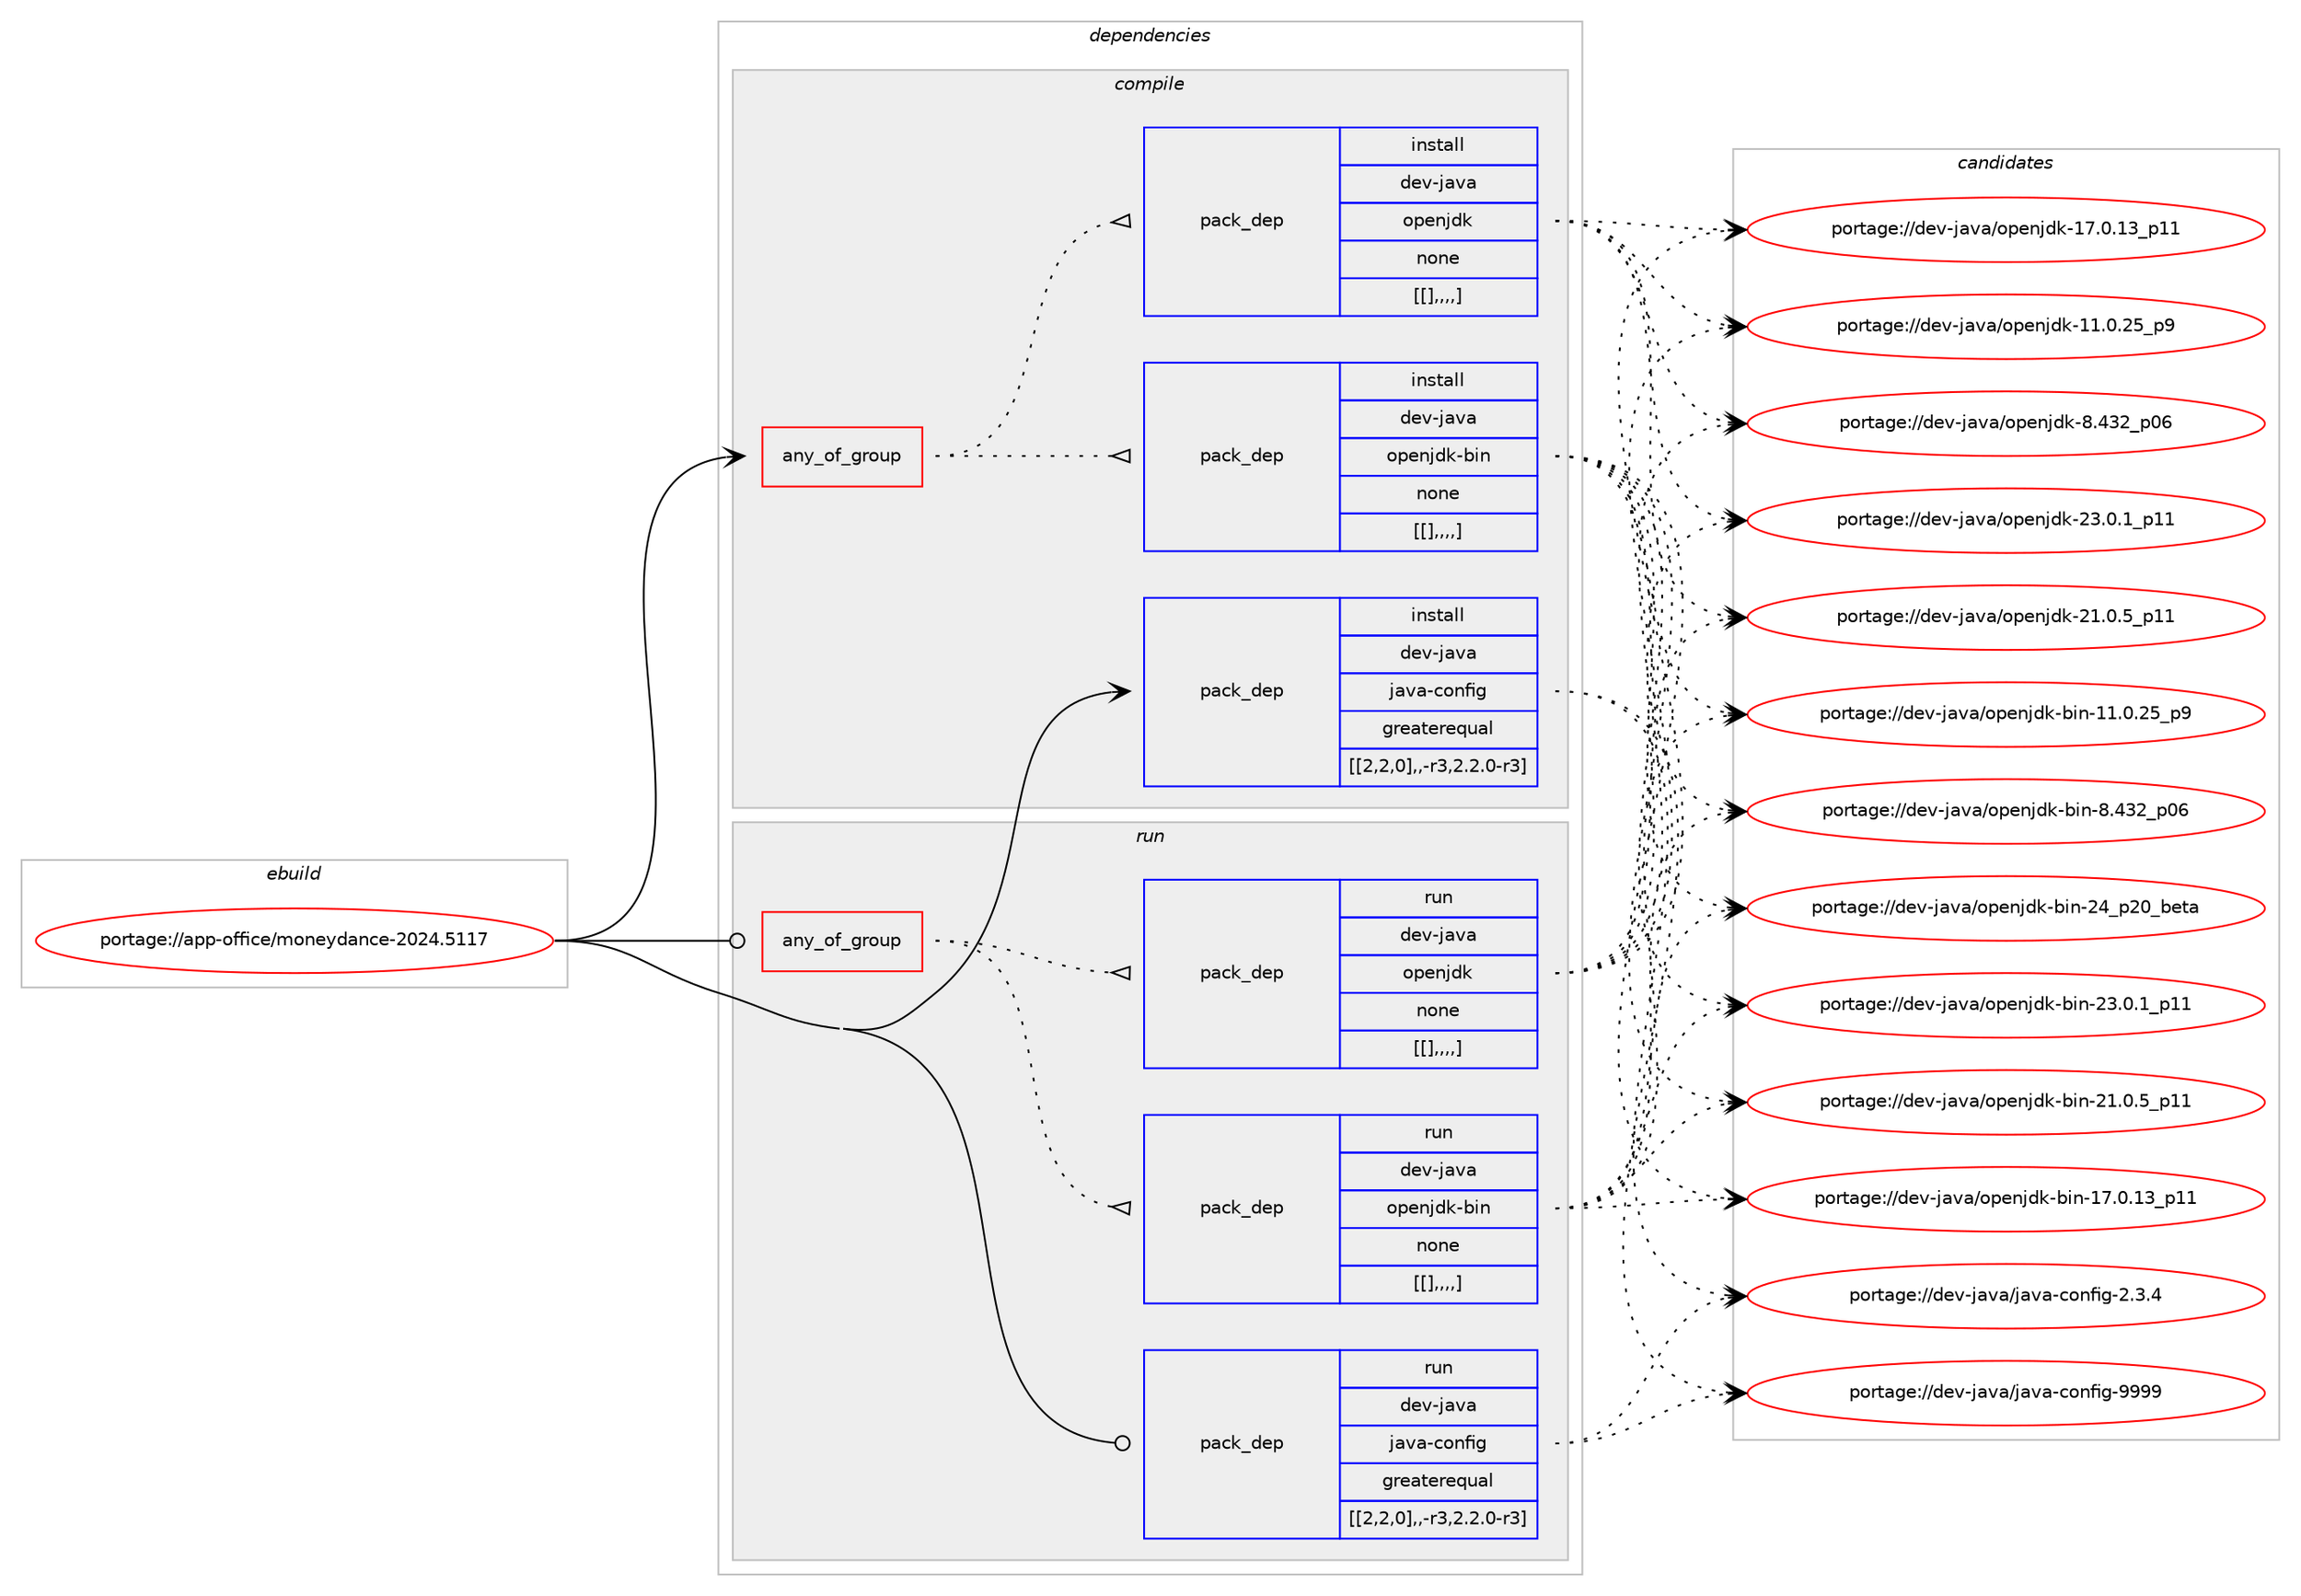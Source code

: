 digraph prolog {

# *************
# Graph options
# *************

newrank=true;
concentrate=true;
compound=true;
graph [rankdir=LR,fontname=Helvetica,fontsize=10,ranksep=1.5];#, ranksep=2.5, nodesep=0.2];
edge  [arrowhead=vee];
node  [fontname=Helvetica,fontsize=10];

# **********
# The ebuild
# **********

subgraph cluster_leftcol {
color=gray;
label=<<i>ebuild</i>>;
id [label="portage://app-office/moneydance-2024.5117", color=red, width=4, href="../app-office/moneydance-2024.5117.svg"];
}

# ****************
# The dependencies
# ****************

subgraph cluster_midcol {
color=gray;
label=<<i>dependencies</i>>;
subgraph cluster_compile {
fillcolor="#eeeeee";
style=filled;
label=<<i>compile</i>>;
subgraph any420 {
dependency49771 [label=<<TABLE BORDER="0" CELLBORDER="1" CELLSPACING="0" CELLPADDING="4"><TR><TD CELLPADDING="10">any_of_group</TD></TR></TABLE>>, shape=none, color=red];subgraph pack34563 {
dependency49796 [label=<<TABLE BORDER="0" CELLBORDER="1" CELLSPACING="0" CELLPADDING="4" WIDTH="220"><TR><TD ROWSPAN="6" CELLPADDING="30">pack_dep</TD></TR><TR><TD WIDTH="110">install</TD></TR><TR><TD>dev-java</TD></TR><TR><TD>openjdk-bin</TD></TR><TR><TD>none</TD></TR><TR><TD>[[],,,,]</TD></TR></TABLE>>, shape=none, color=blue];
}
dependency49771:e -> dependency49796:w [weight=20,style="dotted",arrowhead="oinv"];
subgraph pack34582 {
dependency49827 [label=<<TABLE BORDER="0" CELLBORDER="1" CELLSPACING="0" CELLPADDING="4" WIDTH="220"><TR><TD ROWSPAN="6" CELLPADDING="30">pack_dep</TD></TR><TR><TD WIDTH="110">install</TD></TR><TR><TD>dev-java</TD></TR><TR><TD>openjdk</TD></TR><TR><TD>none</TD></TR><TR><TD>[[],,,,]</TD></TR></TABLE>>, shape=none, color=blue];
}
dependency49771:e -> dependency49827:w [weight=20,style="dotted",arrowhead="oinv"];
}
id:e -> dependency49771:w [weight=20,style="solid",arrowhead="vee"];
subgraph pack34586 {
dependency49846 [label=<<TABLE BORDER="0" CELLBORDER="1" CELLSPACING="0" CELLPADDING="4" WIDTH="220"><TR><TD ROWSPAN="6" CELLPADDING="30">pack_dep</TD></TR><TR><TD WIDTH="110">install</TD></TR><TR><TD>dev-java</TD></TR><TR><TD>java-config</TD></TR><TR><TD>greaterequal</TD></TR><TR><TD>[[2,2,0],,-r3,2.2.0-r3]</TD></TR></TABLE>>, shape=none, color=blue];
}
id:e -> dependency49846:w [weight=20,style="solid",arrowhead="vee"];
}
subgraph cluster_compileandrun {
fillcolor="#eeeeee";
style=filled;
label=<<i>compile and run</i>>;
}
subgraph cluster_run {
fillcolor="#eeeeee";
style=filled;
label=<<i>run</i>>;
subgraph any422 {
dependency49986 [label=<<TABLE BORDER="0" CELLBORDER="1" CELLSPACING="0" CELLPADDING="4"><TR><TD CELLPADDING="10">any_of_group</TD></TR></TABLE>>, shape=none, color=red];subgraph pack34753 {
dependency50083 [label=<<TABLE BORDER="0" CELLBORDER="1" CELLSPACING="0" CELLPADDING="4" WIDTH="220"><TR><TD ROWSPAN="6" CELLPADDING="30">pack_dep</TD></TR><TR><TD WIDTH="110">run</TD></TR><TR><TD>dev-java</TD></TR><TR><TD>openjdk-bin</TD></TR><TR><TD>none</TD></TR><TR><TD>[[],,,,]</TD></TR></TABLE>>, shape=none, color=blue];
}
dependency49986:e -> dependency50083:w [weight=20,style="dotted",arrowhead="oinv"];
subgraph pack34786 {
dependency50141 [label=<<TABLE BORDER="0" CELLBORDER="1" CELLSPACING="0" CELLPADDING="4" WIDTH="220"><TR><TD ROWSPAN="6" CELLPADDING="30">pack_dep</TD></TR><TR><TD WIDTH="110">run</TD></TR><TR><TD>dev-java</TD></TR><TR><TD>openjdk</TD></TR><TR><TD>none</TD></TR><TR><TD>[[],,,,]</TD></TR></TABLE>>, shape=none, color=blue];
}
dependency49986:e -> dependency50141:w [weight=20,style="dotted",arrowhead="oinv"];
}
id:e -> dependency49986:w [weight=20,style="solid",arrowhead="odot"];
subgraph pack34833 {
dependency50168 [label=<<TABLE BORDER="0" CELLBORDER="1" CELLSPACING="0" CELLPADDING="4" WIDTH="220"><TR><TD ROWSPAN="6" CELLPADDING="30">pack_dep</TD></TR><TR><TD WIDTH="110">run</TD></TR><TR><TD>dev-java</TD></TR><TR><TD>java-config</TD></TR><TR><TD>greaterequal</TD></TR><TR><TD>[[2,2,0],,-r3,2.2.0-r3]</TD></TR></TABLE>>, shape=none, color=blue];
}
id:e -> dependency50168:w [weight=20,style="solid",arrowhead="odot"];
}
}

# **************
# The candidates
# **************

subgraph cluster_choices {
rank=same;
color=gray;
label=<<i>candidates</i>>;

subgraph choice33684 {
color=black;
nodesep=1;
choice100101118451069711897471111121011101061001074598105110455052951125048959810111697 [label="portage://dev-java/openjdk-bin-24_p20_beta", color=red, width=4,href="../dev-java/openjdk-bin-24_p20_beta.svg"];
choice10010111845106971189747111112101110106100107459810511045505146484649951124949 [label="portage://dev-java/openjdk-bin-23.0.1_p11", color=red, width=4,href="../dev-java/openjdk-bin-23.0.1_p11.svg"];
choice10010111845106971189747111112101110106100107459810511045504946484653951124949 [label="portage://dev-java/openjdk-bin-21.0.5_p11", color=red, width=4,href="../dev-java/openjdk-bin-21.0.5_p11.svg"];
choice1001011184510697118974711111210111010610010745981051104549554648464951951124949 [label="portage://dev-java/openjdk-bin-17.0.13_p11", color=red, width=4,href="../dev-java/openjdk-bin-17.0.13_p11.svg"];
choice10010111845106971189747111112101110106100107459810511045494946484650539511257 [label="portage://dev-java/openjdk-bin-11.0.25_p9", color=red, width=4,href="../dev-java/openjdk-bin-11.0.25_p9.svg"];
choice100101118451069711897471111121011101061001074598105110455646525150951124854 [label="portage://dev-java/openjdk-bin-8.432_p06", color=red, width=4,href="../dev-java/openjdk-bin-8.432_p06.svg"];
dependency49796:e -> choice100101118451069711897471111121011101061001074598105110455052951125048959810111697:w [style=dotted,weight="100"];
dependency49796:e -> choice10010111845106971189747111112101110106100107459810511045505146484649951124949:w [style=dotted,weight="100"];
dependency49796:e -> choice10010111845106971189747111112101110106100107459810511045504946484653951124949:w [style=dotted,weight="100"];
dependency49796:e -> choice1001011184510697118974711111210111010610010745981051104549554648464951951124949:w [style=dotted,weight="100"];
dependency49796:e -> choice10010111845106971189747111112101110106100107459810511045494946484650539511257:w [style=dotted,weight="100"];
dependency49796:e -> choice100101118451069711897471111121011101061001074598105110455646525150951124854:w [style=dotted,weight="100"];
}
subgraph choice33688 {
color=black;
nodesep=1;
choice1001011184510697118974711111210111010610010745505146484649951124949 [label="portage://dev-java/openjdk-23.0.1_p11", color=red, width=4,href="../dev-java/openjdk-23.0.1_p11.svg"];
choice1001011184510697118974711111210111010610010745504946484653951124949 [label="portage://dev-java/openjdk-21.0.5_p11", color=red, width=4,href="../dev-java/openjdk-21.0.5_p11.svg"];
choice100101118451069711897471111121011101061001074549554648464951951124949 [label="portage://dev-java/openjdk-17.0.13_p11", color=red, width=4,href="../dev-java/openjdk-17.0.13_p11.svg"];
choice1001011184510697118974711111210111010610010745494946484650539511257 [label="portage://dev-java/openjdk-11.0.25_p9", color=red, width=4,href="../dev-java/openjdk-11.0.25_p9.svg"];
choice10010111845106971189747111112101110106100107455646525150951124854 [label="portage://dev-java/openjdk-8.432_p06", color=red, width=4,href="../dev-java/openjdk-8.432_p06.svg"];
dependency49827:e -> choice1001011184510697118974711111210111010610010745505146484649951124949:w [style=dotted,weight="100"];
dependency49827:e -> choice1001011184510697118974711111210111010610010745504946484653951124949:w [style=dotted,weight="100"];
dependency49827:e -> choice100101118451069711897471111121011101061001074549554648464951951124949:w [style=dotted,weight="100"];
dependency49827:e -> choice1001011184510697118974711111210111010610010745494946484650539511257:w [style=dotted,weight="100"];
dependency49827:e -> choice10010111845106971189747111112101110106100107455646525150951124854:w [style=dotted,weight="100"];
}
subgraph choice33699 {
color=black;
nodesep=1;
choice10010111845106971189747106971189745991111101021051034557575757 [label="portage://dev-java/java-config-9999", color=red, width=4,href="../dev-java/java-config-9999.svg"];
choice1001011184510697118974710697118974599111110102105103455046514652 [label="portage://dev-java/java-config-2.3.4", color=red, width=4,href="../dev-java/java-config-2.3.4.svg"];
dependency49846:e -> choice10010111845106971189747106971189745991111101021051034557575757:w [style=dotted,weight="100"];
dependency49846:e -> choice1001011184510697118974710697118974599111110102105103455046514652:w [style=dotted,weight="100"];
}
subgraph choice33741 {
color=black;
nodesep=1;
choice100101118451069711897471111121011101061001074598105110455052951125048959810111697 [label="portage://dev-java/openjdk-bin-24_p20_beta", color=red, width=4,href="../dev-java/openjdk-bin-24_p20_beta.svg"];
choice10010111845106971189747111112101110106100107459810511045505146484649951124949 [label="portage://dev-java/openjdk-bin-23.0.1_p11", color=red, width=4,href="../dev-java/openjdk-bin-23.0.1_p11.svg"];
choice10010111845106971189747111112101110106100107459810511045504946484653951124949 [label="portage://dev-java/openjdk-bin-21.0.5_p11", color=red, width=4,href="../dev-java/openjdk-bin-21.0.5_p11.svg"];
choice1001011184510697118974711111210111010610010745981051104549554648464951951124949 [label="portage://dev-java/openjdk-bin-17.0.13_p11", color=red, width=4,href="../dev-java/openjdk-bin-17.0.13_p11.svg"];
choice10010111845106971189747111112101110106100107459810511045494946484650539511257 [label="portage://dev-java/openjdk-bin-11.0.25_p9", color=red, width=4,href="../dev-java/openjdk-bin-11.0.25_p9.svg"];
choice100101118451069711897471111121011101061001074598105110455646525150951124854 [label="portage://dev-java/openjdk-bin-8.432_p06", color=red, width=4,href="../dev-java/openjdk-bin-8.432_p06.svg"];
dependency50083:e -> choice100101118451069711897471111121011101061001074598105110455052951125048959810111697:w [style=dotted,weight="100"];
dependency50083:e -> choice10010111845106971189747111112101110106100107459810511045505146484649951124949:w [style=dotted,weight="100"];
dependency50083:e -> choice10010111845106971189747111112101110106100107459810511045504946484653951124949:w [style=dotted,weight="100"];
dependency50083:e -> choice1001011184510697118974711111210111010610010745981051104549554648464951951124949:w [style=dotted,weight="100"];
dependency50083:e -> choice10010111845106971189747111112101110106100107459810511045494946484650539511257:w [style=dotted,weight="100"];
dependency50083:e -> choice100101118451069711897471111121011101061001074598105110455646525150951124854:w [style=dotted,weight="100"];
}
subgraph choice33769 {
color=black;
nodesep=1;
choice1001011184510697118974711111210111010610010745505146484649951124949 [label="portage://dev-java/openjdk-23.0.1_p11", color=red, width=4,href="../dev-java/openjdk-23.0.1_p11.svg"];
choice1001011184510697118974711111210111010610010745504946484653951124949 [label="portage://dev-java/openjdk-21.0.5_p11", color=red, width=4,href="../dev-java/openjdk-21.0.5_p11.svg"];
choice100101118451069711897471111121011101061001074549554648464951951124949 [label="portage://dev-java/openjdk-17.0.13_p11", color=red, width=4,href="../dev-java/openjdk-17.0.13_p11.svg"];
choice1001011184510697118974711111210111010610010745494946484650539511257 [label="portage://dev-java/openjdk-11.0.25_p9", color=red, width=4,href="../dev-java/openjdk-11.0.25_p9.svg"];
choice10010111845106971189747111112101110106100107455646525150951124854 [label="portage://dev-java/openjdk-8.432_p06", color=red, width=4,href="../dev-java/openjdk-8.432_p06.svg"];
dependency50141:e -> choice1001011184510697118974711111210111010610010745505146484649951124949:w [style=dotted,weight="100"];
dependency50141:e -> choice1001011184510697118974711111210111010610010745504946484653951124949:w [style=dotted,weight="100"];
dependency50141:e -> choice100101118451069711897471111121011101061001074549554648464951951124949:w [style=dotted,weight="100"];
dependency50141:e -> choice1001011184510697118974711111210111010610010745494946484650539511257:w [style=dotted,weight="100"];
dependency50141:e -> choice10010111845106971189747111112101110106100107455646525150951124854:w [style=dotted,weight="100"];
}
subgraph choice33783 {
color=black;
nodesep=1;
choice10010111845106971189747106971189745991111101021051034557575757 [label="portage://dev-java/java-config-9999", color=red, width=4,href="../dev-java/java-config-9999.svg"];
choice1001011184510697118974710697118974599111110102105103455046514652 [label="portage://dev-java/java-config-2.3.4", color=red, width=4,href="../dev-java/java-config-2.3.4.svg"];
dependency50168:e -> choice10010111845106971189747106971189745991111101021051034557575757:w [style=dotted,weight="100"];
dependency50168:e -> choice1001011184510697118974710697118974599111110102105103455046514652:w [style=dotted,weight="100"];
}
}

}
